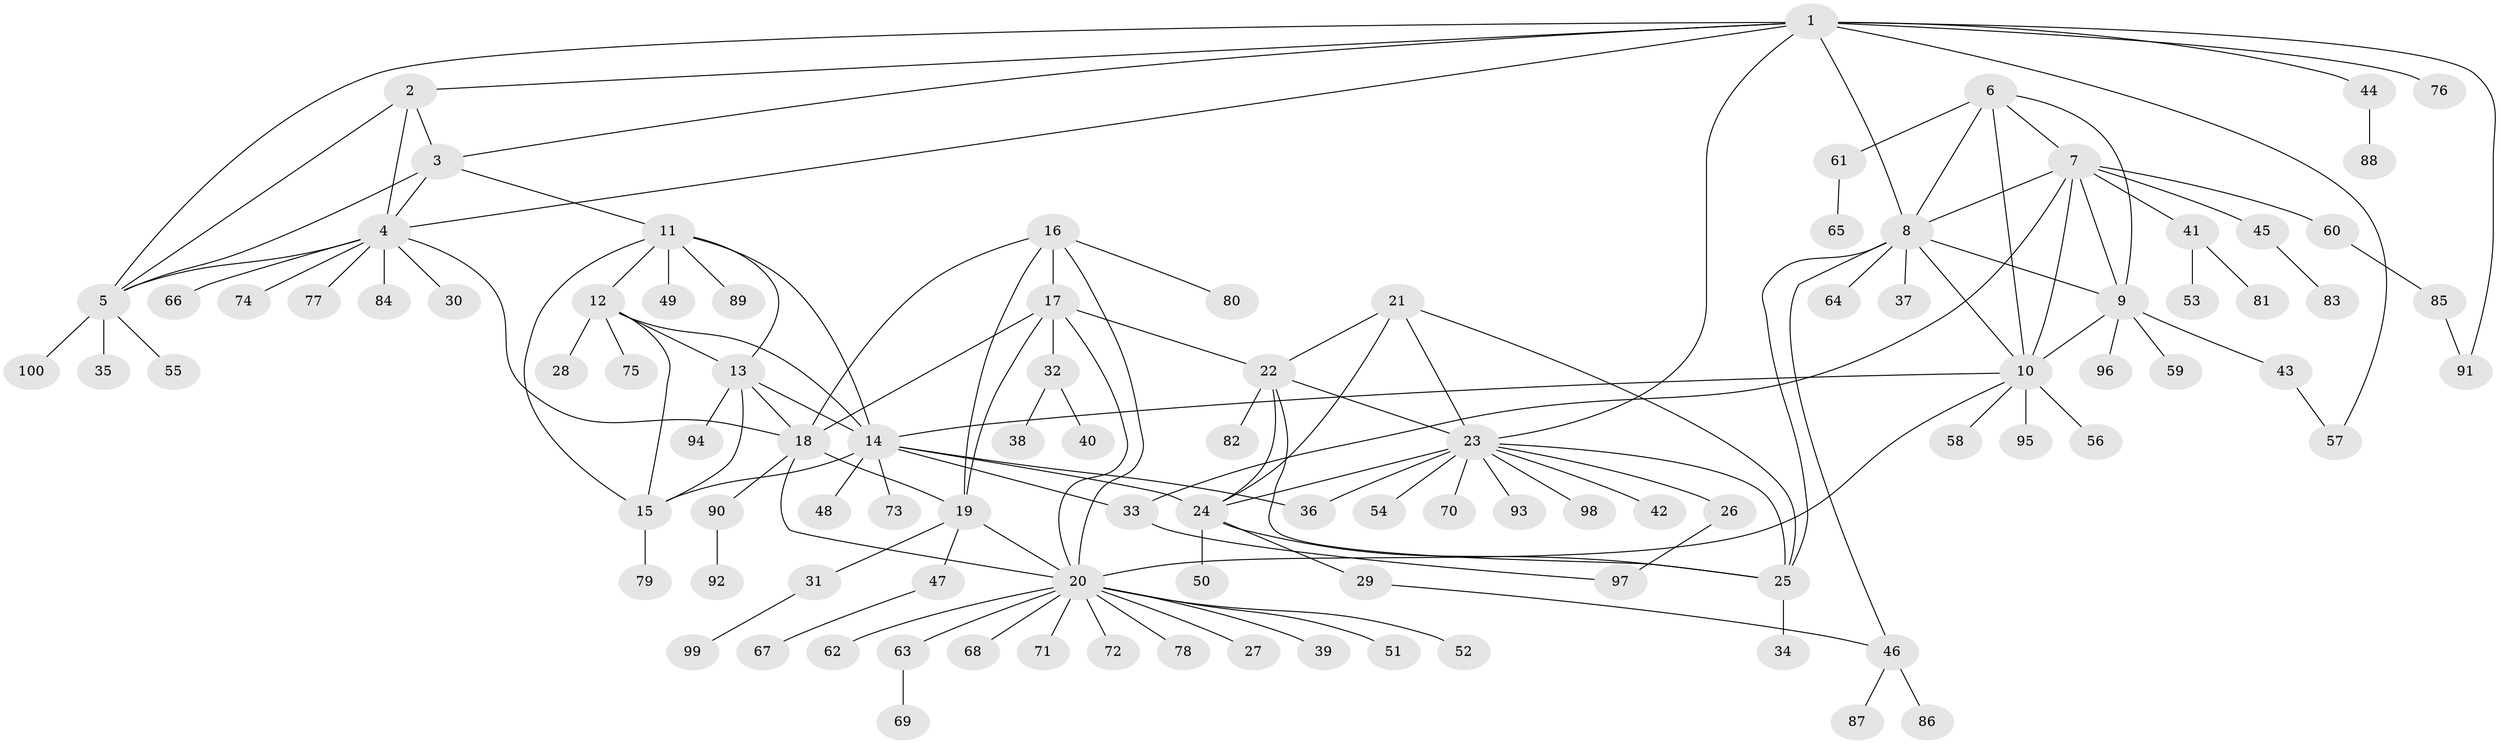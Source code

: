 // Generated by graph-tools (version 1.1) at 2025/11/02/27/25 16:11:34]
// undirected, 100 vertices, 141 edges
graph export_dot {
graph [start="1"]
  node [color=gray90,style=filled];
  1;
  2;
  3;
  4;
  5;
  6;
  7;
  8;
  9;
  10;
  11;
  12;
  13;
  14;
  15;
  16;
  17;
  18;
  19;
  20;
  21;
  22;
  23;
  24;
  25;
  26;
  27;
  28;
  29;
  30;
  31;
  32;
  33;
  34;
  35;
  36;
  37;
  38;
  39;
  40;
  41;
  42;
  43;
  44;
  45;
  46;
  47;
  48;
  49;
  50;
  51;
  52;
  53;
  54;
  55;
  56;
  57;
  58;
  59;
  60;
  61;
  62;
  63;
  64;
  65;
  66;
  67;
  68;
  69;
  70;
  71;
  72;
  73;
  74;
  75;
  76;
  77;
  78;
  79;
  80;
  81;
  82;
  83;
  84;
  85;
  86;
  87;
  88;
  89;
  90;
  91;
  92;
  93;
  94;
  95;
  96;
  97;
  98;
  99;
  100;
  1 -- 2;
  1 -- 3;
  1 -- 4;
  1 -- 5;
  1 -- 8;
  1 -- 23;
  1 -- 44;
  1 -- 57;
  1 -- 76;
  1 -- 91;
  2 -- 3;
  2 -- 4;
  2 -- 5;
  3 -- 4;
  3 -- 5;
  3 -- 11;
  4 -- 5;
  4 -- 18;
  4 -- 30;
  4 -- 66;
  4 -- 74;
  4 -- 77;
  4 -- 84;
  5 -- 35;
  5 -- 55;
  5 -- 100;
  6 -- 7;
  6 -- 8;
  6 -- 9;
  6 -- 10;
  6 -- 61;
  7 -- 8;
  7 -- 9;
  7 -- 10;
  7 -- 33;
  7 -- 41;
  7 -- 45;
  7 -- 60;
  8 -- 9;
  8 -- 10;
  8 -- 25;
  8 -- 37;
  8 -- 46;
  8 -- 64;
  9 -- 10;
  9 -- 43;
  9 -- 59;
  9 -- 96;
  10 -- 14;
  10 -- 20;
  10 -- 56;
  10 -- 58;
  10 -- 95;
  11 -- 12;
  11 -- 13;
  11 -- 14;
  11 -- 15;
  11 -- 49;
  11 -- 89;
  12 -- 13;
  12 -- 14;
  12 -- 15;
  12 -- 28;
  12 -- 75;
  13 -- 14;
  13 -- 15;
  13 -- 18;
  13 -- 94;
  14 -- 15;
  14 -- 24;
  14 -- 33;
  14 -- 36;
  14 -- 48;
  14 -- 73;
  15 -- 79;
  16 -- 17;
  16 -- 18;
  16 -- 19;
  16 -- 20;
  16 -- 80;
  17 -- 18;
  17 -- 19;
  17 -- 20;
  17 -- 22;
  17 -- 32;
  18 -- 19;
  18 -- 20;
  18 -- 90;
  19 -- 20;
  19 -- 31;
  19 -- 47;
  20 -- 27;
  20 -- 39;
  20 -- 51;
  20 -- 52;
  20 -- 62;
  20 -- 63;
  20 -- 68;
  20 -- 71;
  20 -- 72;
  20 -- 78;
  21 -- 22;
  21 -- 23;
  21 -- 24;
  21 -- 25;
  22 -- 23;
  22 -- 24;
  22 -- 25;
  22 -- 82;
  23 -- 24;
  23 -- 25;
  23 -- 26;
  23 -- 36;
  23 -- 42;
  23 -- 54;
  23 -- 70;
  23 -- 93;
  23 -- 98;
  24 -- 25;
  24 -- 29;
  24 -- 50;
  25 -- 34;
  26 -- 97;
  29 -- 46;
  31 -- 99;
  32 -- 38;
  32 -- 40;
  33 -- 97;
  41 -- 53;
  41 -- 81;
  43 -- 57;
  44 -- 88;
  45 -- 83;
  46 -- 86;
  46 -- 87;
  47 -- 67;
  60 -- 85;
  61 -- 65;
  63 -- 69;
  85 -- 91;
  90 -- 92;
}
